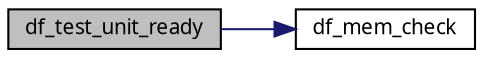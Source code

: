 digraph G
{
  edge [fontname="FreeSans.ttf",fontsize=10,labelfontname="FreeSans.ttf",labelfontsize=10];
  node [fontname="FreeSans.ttf",fontsize=10,shape=record];
  rankdir=LR;
  Node1 [label="df_test_unit_ready",height=0.2,width=0.4,color="black", fillcolor="grey75", style="filled" fontcolor="black"];
  Node1 -> Node2 [color="midnightblue",fontsize=10,style="solid",fontname="FreeSans.ttf"];
  Node2 [label="df_mem_check",height=0.2,width=0.4,color="black", fillcolor="white", style="filled",URL="$a00034.html#140e522da74a8d217efb15bc2e5192df",tooltip="This function performs a memory check on all DF."];
}
